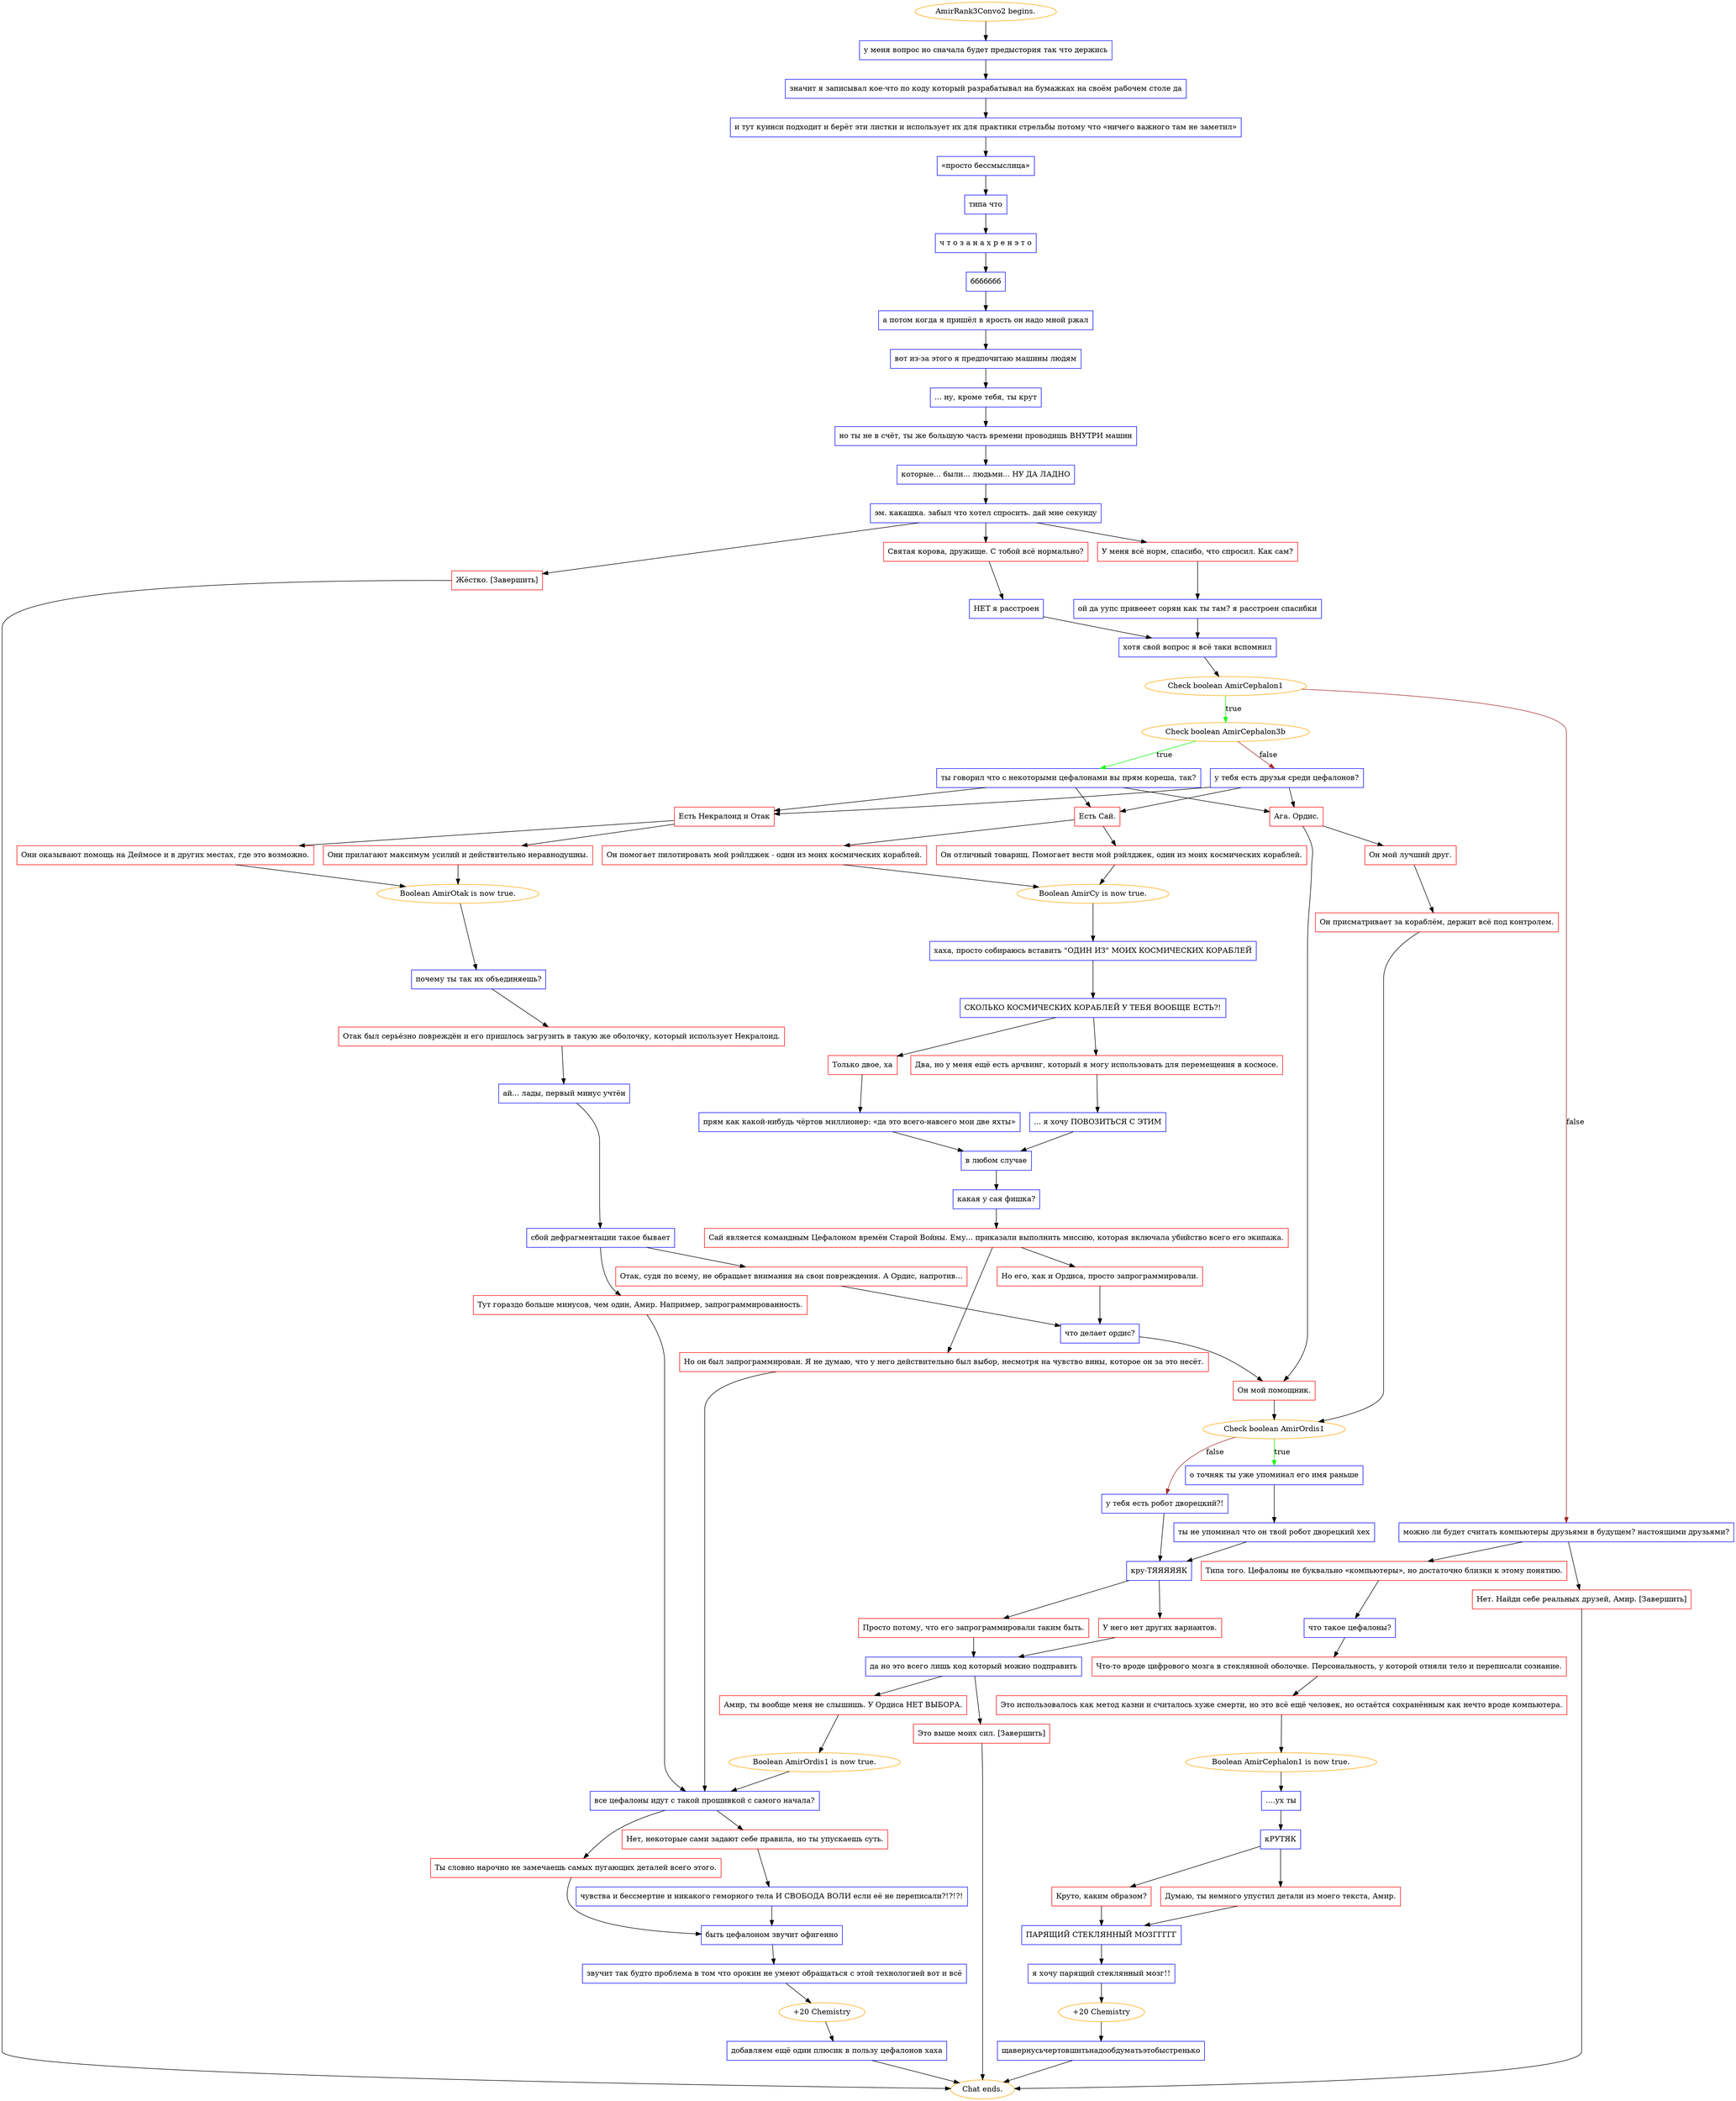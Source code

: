 digraph {
	"AmirRank3Convo2 begins." [color=orange];
		"AmirRank3Convo2 begins." -> j171949010;
	j171949010 [label="у меня вопрос но сначала будет предыстория так что держись",shape=box,color=blue];
		j171949010 -> j2207000913;
	j2207000913 [label="значит я записывал кое-что по коду который разрабатывал на бумажках на своём рабочем столе да",shape=box,color=blue];
		j2207000913 -> j4106461116;
	j4106461116 [label="и тут куинси подходит и берёт эти листки и использует их для практики стрельбы потому что «ничего важного там не заметил»",shape=box,color=blue];
		j4106461116 -> j3842199840;
	j3842199840 [label="«просто бессмыслица»",shape=box,color=blue];
		j3842199840 -> j1606125761;
	j1606125761 [label="типа что",shape=box,color=blue];
		j1606125761 -> j2196055069;
	j2196055069 [label="ч т о з а н а х р е н э т о",shape=box,color=blue];
		j2196055069 -> j1001572938;
	j1001572938 [label="ббббббб",shape=box,color=blue];
		j1001572938 -> j65123126;
	j65123126 [label="а потом когда я пришёл в ярость он надо мной ржал",shape=box,color=blue];
		j65123126 -> j2110582566;
	j2110582566 [label="вот из-за этого я предпочитаю машины людям",shape=box,color=blue];
		j2110582566 -> j3499606812;
	j3499606812 [label="... ну, кроме тебя, ты крут",shape=box,color=blue];
		j3499606812 -> j60441574;
	j60441574 [label="но ты не в счёт, ты же большую часть времени проводишь ВНУТРИ машин",shape=box,color=blue];
		j60441574 -> j1595444971;
	j1595444971 [label="которые... были... людьми... НУ ДА ЛАДНО",shape=box,color=blue];
		j1595444971 -> j4203828638;
	j4203828638 [label="эм. какашка. забыл что хотел спросить. дай мне секунду",shape=box,color=blue];
		j4203828638 -> j94869474;
		j4203828638 -> j1816853265;
		j4203828638 -> j1072766302;
	j94869474 [label="У меня всё норм, спасибо, что спросил. Как сам?",shape=box,color=red];
		j94869474 -> j4249950712;
	j1816853265 [label="Святая корова, дружище. С тобой всё нормально?",shape=box,color=red];
		j1816853265 -> j1565516289;
	j1072766302 [label="Жёстко. [Завершить]",shape=box,color=red];
		j1072766302 -> "Chat ends.";
	j4249950712 [label="ой да уупс привееет сорян как ты там? я расстроен спасибки",shape=box,color=blue];
		j4249950712 -> j2630965861;
	j1565516289 [label="НЕТ я расстроен",shape=box,color=blue];
		j1565516289 -> j2630965861;
	"Chat ends." [color=orange];
	j2630965861 [label="хотя свой вопрос я всё таки вспомнил",shape=box,color=blue];
		j2630965861 -> j983067739;
	j983067739 [label="Check boolean AmirCephalon1",color=orange];
		j983067739 -> j2632229335 [label=true,color=green];
		j983067739 -> j680212211 [label=false,color=brown];
	j2632229335 [label="Check boolean AmirCephalon3b",color=orange];
		j2632229335 -> j2581596994 [label=true,color=green];
		j2632229335 -> j2958698135 [label=false,color=brown];
	j680212211 [label="можно ли будет считать компьютеры друзьями в будущем? настоящими друзьями?",shape=box,color=blue];
		j680212211 -> j2557609542;
		j680212211 -> j4243051544;
	j2581596994 [label="ты говорил что с некоторыми цефалонами вы прям кореша, так?",shape=box,color=blue];
		j2581596994 -> j886915798;
		j2581596994 -> j793892994;
		j2581596994 -> j2394219880;
	j2958698135 [label="у тебя есть друзья среди цефалонов?",shape=box,color=blue];
		j2958698135 -> j886915798;
		j2958698135 -> j793892994;
		j2958698135 -> j2394219880;
	j2557609542 [label="Нет. Найди себе реальных друзей, Амир. [Завершить]",shape=box,color=red];
		j2557609542 -> "Chat ends.";
	j4243051544 [label="Типа того. Цефалоны не буквально «компьютеры», но достаточно близки к этому понятию.",shape=box,color=red];
		j4243051544 -> j3566541453;
	j886915798 [label="Ага. Ордис.",shape=box,color=red];
		j886915798 -> j1845048674;
		j886915798 -> j2828700499;
	j793892994 [label="Есть Некралоид и Отак",shape=box,color=red];
		j793892994 -> j861032351;
		j793892994 -> j3129179724;
	j2394219880 [label="Есть Сай.",shape=box,color=red];
		j2394219880 -> j3541514313;
		j2394219880 -> j392304726;
	j3566541453 [label="что такое цефалоны?",shape=box,color=blue];
		j3566541453 -> j668500656;
	j1845048674 [label="Он мой помощник.",shape=box,color=red];
		j1845048674 -> j1835984608;
	j2828700499 [label="Он мой лучший друг.",shape=box,color=red];
		j2828700499 -> j2034138939;
	j861032351 [label="Они оказывают помощь на Деймосе и в других местах, где это возможно.",shape=box,color=red];
		j861032351 -> j3715920097;
	j3129179724 [label="Они прилагают максимум усилий и действительно неравнодушны.",shape=box,color=red];
		j3129179724 -> j3715920097;
	j3541514313 [label="Он помогает пилотировать мой рэйлджек - один из моих космических кораблей.",shape=box,color=red];
		j3541514313 -> j3972228436;
	j392304726 [label="Он отличный товарищ. Помогает вести мой рэйлджек, один из моих космических кораблей.",shape=box,color=red];
		j392304726 -> j3972228436;
	j668500656 [label="Что-то вроде цифрового мозга в стеклянной оболочке. Персональность, у которой отняли тело и переписали сознание.",shape=box,color=red];
		j668500656 -> j206064433;
	j1835984608 [label="Check boolean AmirOrdis1",color=orange];
		j1835984608 -> j2647390739 [label=true,color=green];
		j1835984608 -> j3053144761 [label=false,color=brown];
	j2034138939 [label="Он присматривает за кораблём, держит всё под контролем.",shape=box,color=red];
		j2034138939 -> j1835984608;
	j3715920097 [label="Boolean AmirOtak is now true.",color=orange];
		j3715920097 -> j2494025278;
	j3972228436 [label="Boolean AmirCy is now true.",color=orange];
		j3972228436 -> j556041365;
	j206064433 [label="Это использовалось как метод казни и считалось хуже смерти, но это всё ещё человек, но остаётся сохранённым как нечто вроде компьютера.",shape=box,color=red];
		j206064433 -> j3451105238;
	j2647390739 [label="о точняк ты уже упоминал его имя раньше",shape=box,color=blue];
		j2647390739 -> j2003945639;
	j3053144761 [label="у тебя есть робот дворецкий?!",shape=box,color=blue];
		j3053144761 -> j2589106149;
	j2494025278 [label="почему ты так их объединяешь?",shape=box,color=blue];
		j2494025278 -> j17347974;
	j556041365 [label="хаха, просто собираюсь вставить \"ОДИН ИЗ\" МОИХ КОСМИЧЕСКИХ КОРАБЛЕЙ",shape=box,color=blue];
		j556041365 -> j732563952;
	j3451105238 [label="Boolean AmirCephalon1 is now true.",color=orange];
		j3451105238 -> j2502162852;
	j2003945639 [label="ты не упоминал что он твой робот дворецкий хех",shape=box,color=blue];
		j2003945639 -> j2589106149;
	j2589106149 [label="кру-ТЯЯЯЯЯК",shape=box,color=blue];
		j2589106149 -> j2581165466;
		j2589106149 -> j3566864206;
	j17347974 [label="Отак был серьёзно повреждён и его пришлось загрузить в такую же оболочку, который использует Некралоид.",shape=box,color=red];
		j17347974 -> j2359765356;
	j732563952 [label="СКОЛЬКО КОСМИЧЕСКИХ КОРАБЛЕЙ У ТЕБЯ ВООБЩЕ ЕСТЬ?!",shape=box,color=blue];
		j732563952 -> j2841238122;
		j732563952 -> j667117757;
	j2502162852 [label="....ух ты",shape=box,color=blue];
		j2502162852 -> j1101344711;
	j2581165466 [label="У него нет других вариантов.",shape=box,color=red];
		j2581165466 -> j3833311575;
	j3566864206 [label="Просто потому, что его запрограммировали таким быть.",shape=box,color=red];
		j3566864206 -> j3833311575;
	j2359765356 [label="ай... лады, первый минус учтён",shape=box,color=blue];
		j2359765356 -> j2757819654;
	j2841238122 [label="Только двое, ха",shape=box,color=red];
		j2841238122 -> j525430401;
	j667117757 [label="Два, но у меня ещё есть арчвинг, который я могу использовать для перемещения в космосе.",shape=box,color=red];
		j667117757 -> j118681354;
	j1101344711 [label="кРУТЯК",shape=box,color=blue];
		j1101344711 -> j512511772;
		j1101344711 -> j3703905079;
	j3833311575 [label="да но это всего лишь код который можно подправить",shape=box,color=blue];
		j3833311575 -> j1498487014;
		j3833311575 -> j1354915409;
	j2757819654 [label="сбой дефрагментации такое бывает",shape=box,color=blue];
		j2757819654 -> j1465856121;
		j2757819654 -> j1491117150;
	j525430401 [label="прям как какой-нибудь чёртов миллионер: «да это всего-навсего мои две яхты»",shape=box,color=blue];
		j525430401 -> j1826859807;
	j118681354 [label="... я хочу ПОВОЗИТЬСЯ С ЭТИМ",shape=box,color=blue];
		j118681354 -> j1826859807;
	j512511772 [label="Думаю, ты немного упустил детали из моего текста, Амир.",shape=box,color=red];
		j512511772 -> j2184009904;
	j3703905079 [label="Круто, каким образом?",shape=box,color=red];
		j3703905079 -> j2184009904;
	j1498487014 [label="Это выше моих сил. [Завершить]",shape=box,color=red];
		j1498487014 -> "Chat ends.";
	j1354915409 [label="Амир, ты вообще меня не слышишь. У Ордиса НЕТ ВЫБОРА.",shape=box,color=red];
		j1354915409 -> j1415150659;
	j1465856121 [label="Отак, судя по всему, не обращает внимания на свои повреждения. А Ордис, напротив...",shape=box,color=red];
		j1465856121 -> j1457919529;
	j1491117150 [label="Тут гораздо больше минусов, чем один, Амир. Например, запрограммированность.",shape=box,color=red];
		j1491117150 -> j1347422141;
	j1826859807 [label="в любом случае",shape=box,color=blue];
		j1826859807 -> j3469859781;
	j2184009904 [label="ПАРЯЩИЙ СТЕКЛЯННЫЙ МОЗГГГГГ",shape=box,color=blue];
		j2184009904 -> j3080968505;
	j1415150659 [label="Boolean AmirOrdis1 is now true.",color=orange];
		j1415150659 -> j1347422141;
	j1457919529 [label="что делает ордис?",shape=box,color=blue];
		j1457919529 -> j1845048674;
	j1347422141 [label="все цефалоны идут с такой прошивкой с самого начала?",shape=box,color=blue];
		j1347422141 -> j3984677594;
		j1347422141 -> j1847028825;
	j3469859781 [label="какая у сая фишка?",shape=box,color=blue];
		j3469859781 -> j562001372;
	j3080968505 [label="я хочу парящий стеклянный мозг!!",shape=box,color=blue];
		j3080968505 -> j1155273860;
	j3984677594 [label="Нет, некоторые сами задают себе правила, но ты упускаешь суть.",shape=box,color=red];
		j3984677594 -> j1599726208;
	j1847028825 [label="Ты словно нарочно не замечаешь самых пугающих деталей всего этого.",shape=box,color=red];
		j1847028825 -> j2110407116;
	j562001372 [label="Сай является командным Цефалоном времён Старой Войны. Ему... приказали выполнить миссию, которая включала убийство всего его экипажа.",shape=box,color=red];
		j562001372 -> j660928116;
		j562001372 -> j2836184088;
	j1155273860 [label="+20 Chemistry",color=orange];
		j1155273860 -> j2715191125;
	j1599726208 [label="чувства и бессмертие и никакого геморного тела И СВОБОДА ВОЛИ если её не переписали?!?!?!",shape=box,color=blue];
		j1599726208 -> j2110407116;
	j2110407116 [label="быть цефалоном звучит офигенно",shape=box,color=blue];
		j2110407116 -> j2383673761;
	j660928116 [label="Но его, как и Ордиса, просто запрограммировали.",shape=box,color=red];
		j660928116 -> j1457919529;
	j2836184088 [label="Но он был запрограммирован. Я не думаю, что у него действительно был выбор, несмотря на чувство вины, которое он за это несёт.",shape=box,color=red];
		j2836184088 -> j1347422141;
	j2715191125 [label="щавернусьчертовшитьнадообдуматьэтобыстренько",shape=box,color=blue];
		j2715191125 -> "Chat ends.";
	j2383673761 [label="звучит так будто проблема в том что орокин не умеют обращаться с этой технологией вот и всё",shape=box,color=blue];
		j2383673761 -> j809741918;
	j809741918 [label="+20 Chemistry",color=orange];
		j809741918 -> j1667238892;
	j1667238892 [label="добавляем ещё один плюсик в пользу цефалонов хаха",shape=box,color=blue];
		j1667238892 -> "Chat ends.";
}